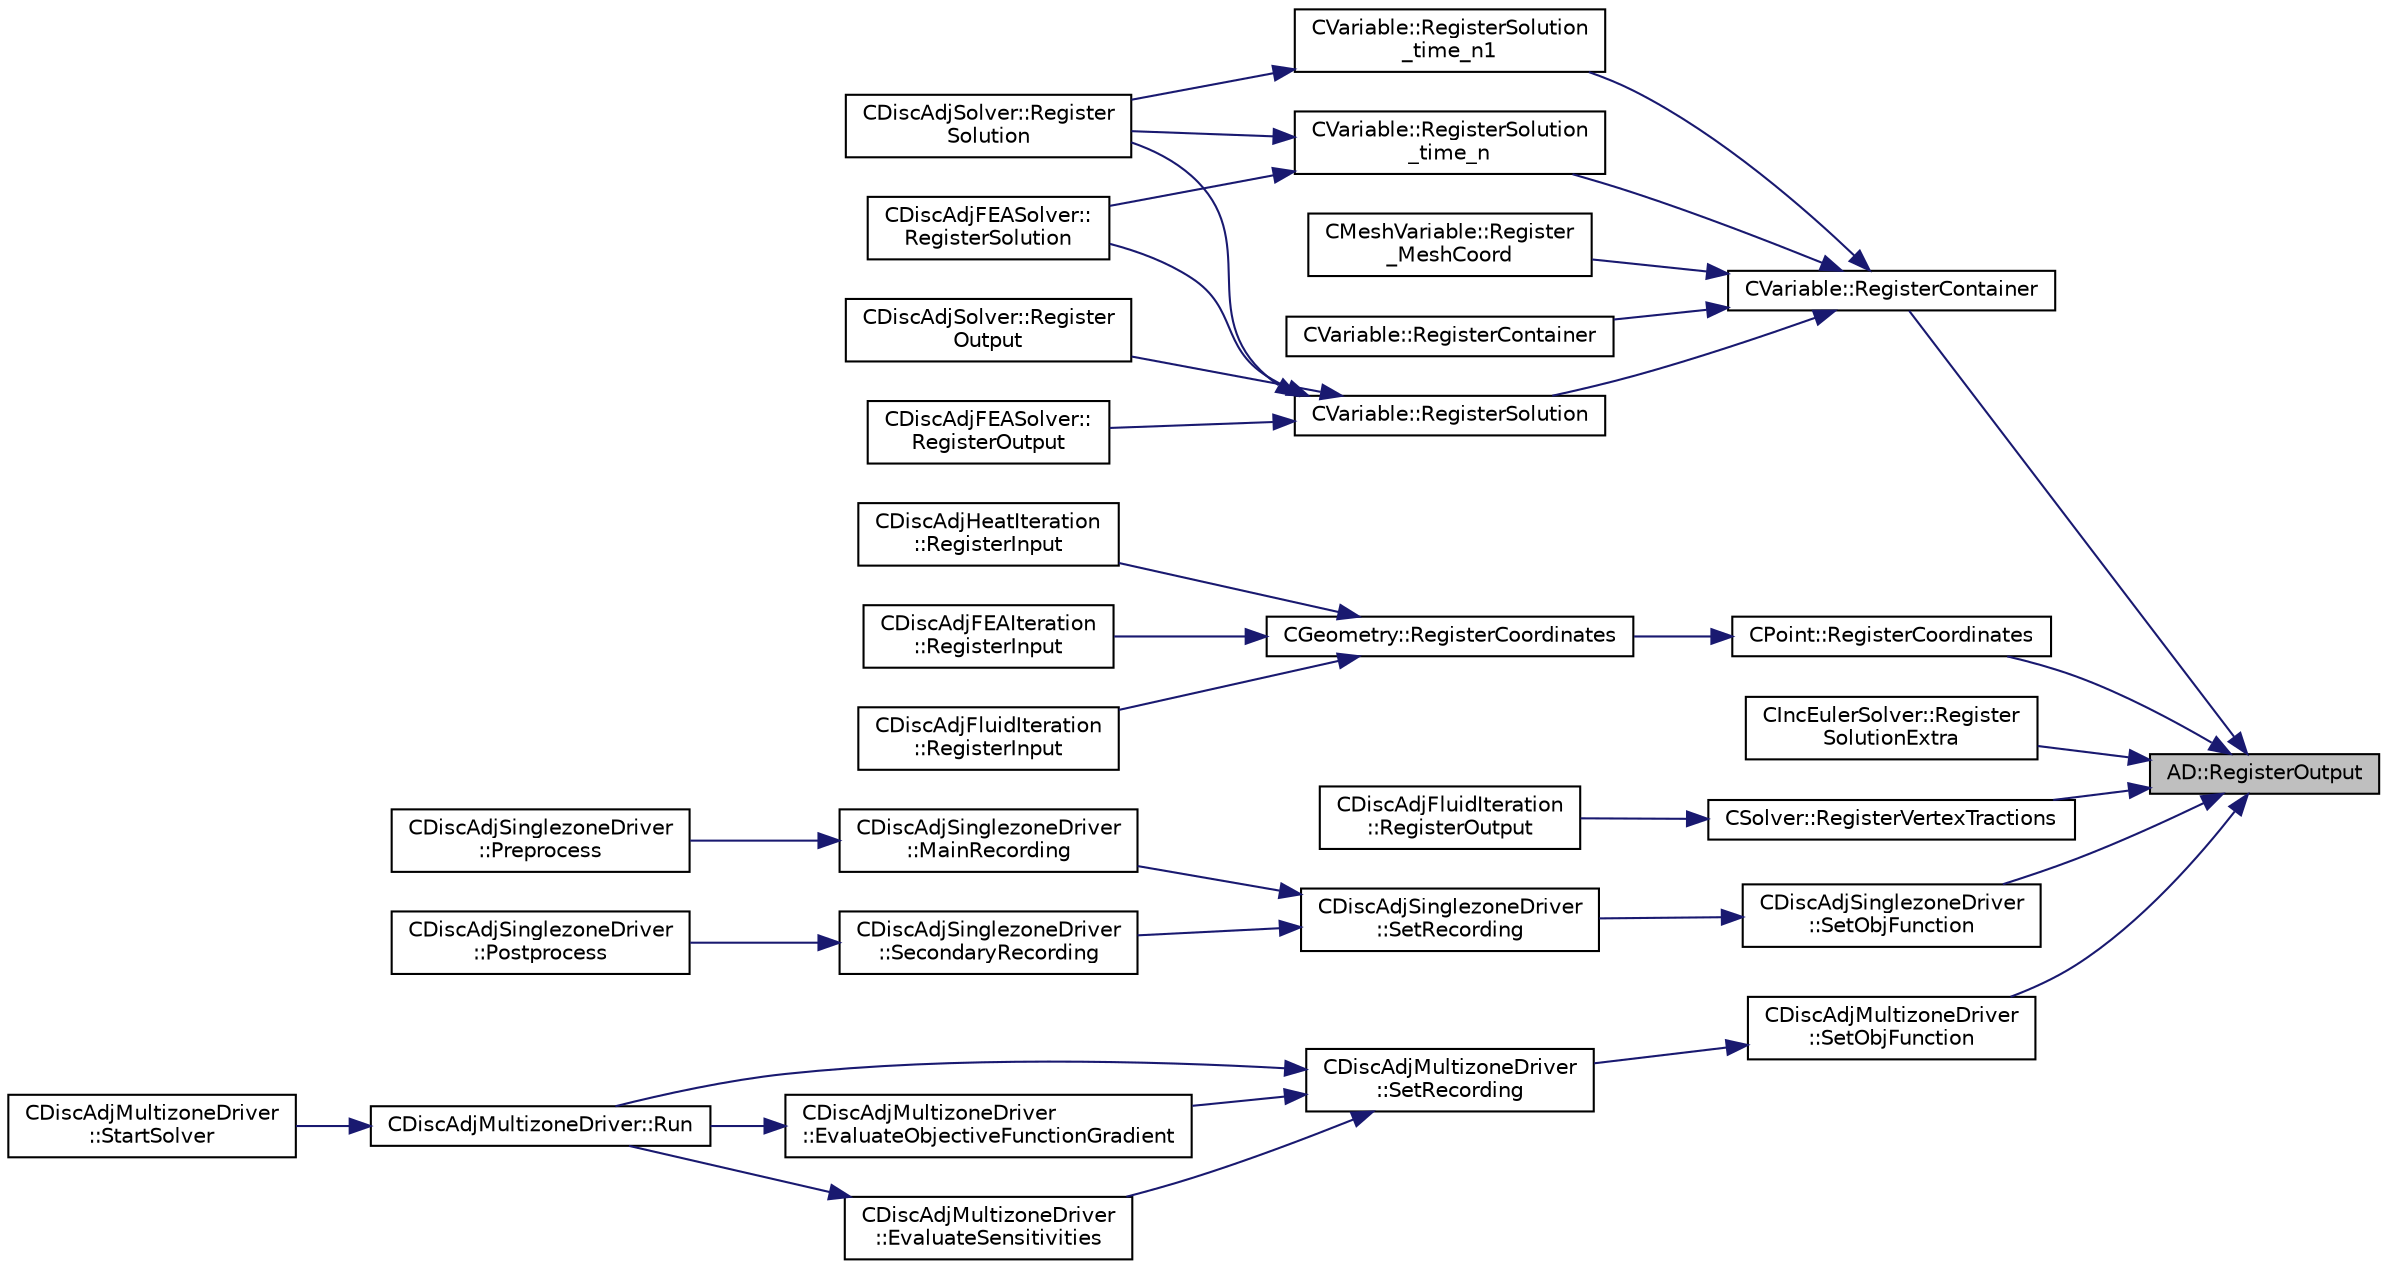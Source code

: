 digraph "AD::RegisterOutput"
{
 // LATEX_PDF_SIZE
  edge [fontname="Helvetica",fontsize="10",labelfontname="Helvetica",labelfontsize="10"];
  node [fontname="Helvetica",fontsize="10",shape=record];
  rankdir="RL";
  Node1 [label="AD::RegisterOutput",height=0.2,width=0.4,color="black", fillcolor="grey75", style="filled", fontcolor="black",tooltip="Registers the variable as an output. I.e. as the root of the computational graph."];
  Node1 -> Node2 [dir="back",color="midnightblue",fontsize="10",style="solid",fontname="Helvetica"];
  Node2 [label="CVariable::RegisterContainer",height=0.2,width=0.4,color="black", fillcolor="white", style="filled",URL="$classCVariable.html#af1541ca69d90ce4edb06d587b3295504",tooltip=" "];
  Node2 -> Node3 [dir="back",color="midnightblue",fontsize="10",style="solid",fontname="Helvetica"];
  Node3 [label="CMeshVariable::Register\l_MeshCoord",height=0.2,width=0.4,color="black", fillcolor="white", style="filled",URL="$classCMeshVariable.html#a320fadcc929e02dbd68af9496766cfb9",tooltip="Register the reference coordinates of the mesh."];
  Node2 -> Node4 [dir="back",color="midnightblue",fontsize="10",style="solid",fontname="Helvetica"];
  Node4 [label="CVariable::RegisterContainer",height=0.2,width=0.4,color="black", fillcolor="white", style="filled",URL="$classCVariable.html#ae468aa2df3c76d3d5233986d377685da",tooltip=" "];
  Node2 -> Node5 [dir="back",color="midnightblue",fontsize="10",style="solid",fontname="Helvetica"];
  Node5 [label="CVariable::RegisterSolution",height=0.2,width=0.4,color="black", fillcolor="white", style="filled",URL="$classCVariable.html#ac7c3250fb186e2e086faac63fa5b3f64",tooltip="Register the variables in the solution array as input/output variable."];
  Node5 -> Node6 [dir="back",color="midnightblue",fontsize="10",style="solid",fontname="Helvetica"];
  Node6 [label="CDiscAdjSolver::Register\lOutput",height=0.2,width=0.4,color="black", fillcolor="white", style="filled",URL="$classCDiscAdjSolver.html#ab6592e845c8a040daa892707b0ac57d6",tooltip="Performs the preprocessing of the adjoint AD-based solver. Registers all necessary variables that are..."];
  Node5 -> Node7 [dir="back",color="midnightblue",fontsize="10",style="solid",fontname="Helvetica"];
  Node7 [label="CDiscAdjFEASolver::\lRegisterOutput",height=0.2,width=0.4,color="black", fillcolor="white", style="filled",URL="$classCDiscAdjFEASolver.html#a0491576fb4124a76ed2e33fcd30a36c4",tooltip="Performs the preprocessing of the adjoint AD-based solver. Registers all necessary variables that are..."];
  Node5 -> Node8 [dir="back",color="midnightblue",fontsize="10",style="solid",fontname="Helvetica"];
  Node8 [label="CDiscAdjSolver::Register\lSolution",height=0.2,width=0.4,color="black", fillcolor="white", style="filled",URL="$classCDiscAdjSolver.html#a00f168c587fac0143133047806825b72",tooltip="Performs the preprocessing of the adjoint AD-based solver. Registers all necessary variables on the t..."];
  Node5 -> Node9 [dir="back",color="midnightblue",fontsize="10",style="solid",fontname="Helvetica"];
  Node9 [label="CDiscAdjFEASolver::\lRegisterSolution",height=0.2,width=0.4,color="black", fillcolor="white", style="filled",URL="$classCDiscAdjFEASolver.html#a0303d2bff985ee50e087153a6f5d4b15",tooltip="Performs the preprocessing of the adjoint AD-based solver. Registers all necessary variables on the t..."];
  Node2 -> Node10 [dir="back",color="midnightblue",fontsize="10",style="solid",fontname="Helvetica"];
  Node10 [label="CVariable::RegisterSolution\l_time_n",height=0.2,width=0.4,color="black", fillcolor="white", style="filled",URL="$classCVariable.html#ac113d63fcfab8acd136a51fb7552b989",tooltip="Register the variables in the solution_time_n array as input/output variable."];
  Node10 -> Node8 [dir="back",color="midnightblue",fontsize="10",style="solid",fontname="Helvetica"];
  Node10 -> Node9 [dir="back",color="midnightblue",fontsize="10",style="solid",fontname="Helvetica"];
  Node2 -> Node11 [dir="back",color="midnightblue",fontsize="10",style="solid",fontname="Helvetica"];
  Node11 [label="CVariable::RegisterSolution\l_time_n1",height=0.2,width=0.4,color="black", fillcolor="white", style="filled",URL="$classCVariable.html#a1f67634b4f4b258b6ec0870e64850302",tooltip="Register the variables in the solution_time_n1 array as input/output variable."];
  Node11 -> Node8 [dir="back",color="midnightblue",fontsize="10",style="solid",fontname="Helvetica"];
  Node1 -> Node12 [dir="back",color="midnightblue",fontsize="10",style="solid",fontname="Helvetica"];
  Node12 [label="CPoint::RegisterCoordinates",height=0.2,width=0.4,color="black", fillcolor="white", style="filled",URL="$classCPoint.html#a9a9a2f4e628fc64d1f709fea60fc119e",tooltip="Register coordinates of a point."];
  Node12 -> Node13 [dir="back",color="midnightblue",fontsize="10",style="solid",fontname="Helvetica"];
  Node13 [label="CGeometry::RegisterCoordinates",height=0.2,width=0.4,color="black", fillcolor="white", style="filled",URL="$classCGeometry.html#aad0d4c3828290ab6efd1104dec410ed3",tooltip="Register the coordinates of the mesh nodes."];
  Node13 -> Node14 [dir="back",color="midnightblue",fontsize="10",style="solid",fontname="Helvetica"];
  Node14 [label="CDiscAdjHeatIteration\l::RegisterInput",height=0.2,width=0.4,color="black", fillcolor="white", style="filled",URL="$classCDiscAdjHeatIteration.html#a3f0f535b4f5971bfbcf30fe4e9f3321a",tooltip="Registers all output variables of the fluid iteration."];
  Node13 -> Node15 [dir="back",color="midnightblue",fontsize="10",style="solid",fontname="Helvetica"];
  Node15 [label="CDiscAdjFEAIteration\l::RegisterInput",height=0.2,width=0.4,color="black", fillcolor="white", style="filled",URL="$classCDiscAdjFEAIteration.html#a86b48ba622181ee0a5927239f2945d80",tooltip="Registers all input variables of the FEM iteration."];
  Node13 -> Node16 [dir="back",color="midnightblue",fontsize="10",style="solid",fontname="Helvetica"];
  Node16 [label="CDiscAdjFluidIteration\l::RegisterInput",height=0.2,width=0.4,color="black", fillcolor="white", style="filled",URL="$classCDiscAdjFluidIteration.html#a659f2632eed46de10f6a8757dfab755c",tooltip="Registers all output variables of the fluid iteration."];
  Node1 -> Node17 [dir="back",color="midnightblue",fontsize="10",style="solid",fontname="Helvetica"];
  Node17 [label="CIncEulerSolver::Register\lSolutionExtra",height=0.2,width=0.4,color="black", fillcolor="white", style="filled",URL="$classCIncEulerSolver.html#a16496250df5acb8f8c7685b98a92d544",tooltip="Register In- or Output."];
  Node1 -> Node18 [dir="back",color="midnightblue",fontsize="10",style="solid",fontname="Helvetica"];
  Node18 [label="CSolver::RegisterVertexTractions",height=0.2,width=0.4,color="black", fillcolor="white", style="filled",URL="$classCSolver.html#a8593414a992400f2b370c33f4f2b14b3",tooltip="Register the vertex tractions as output."];
  Node18 -> Node19 [dir="back",color="midnightblue",fontsize="10",style="solid",fontname="Helvetica"];
  Node19 [label="CDiscAdjFluidIteration\l::RegisterOutput",height=0.2,width=0.4,color="black", fillcolor="white", style="filled",URL="$classCDiscAdjFluidIteration.html#a27a7d62bf4bcf13add260bf93825db49",tooltip="Initializes the adjoints of the output variables of the fluid iteration."];
  Node1 -> Node20 [dir="back",color="midnightblue",fontsize="10",style="solid",fontname="Helvetica"];
  Node20 [label="CDiscAdjSinglezoneDriver\l::SetObjFunction",height=0.2,width=0.4,color="black", fillcolor="white", style="filled",URL="$classCDiscAdjSinglezoneDriver.html#aea0513ac808106c6a92be610b3b17a6a",tooltip="Set the objective function."];
  Node20 -> Node21 [dir="back",color="midnightblue",fontsize="10",style="solid",fontname="Helvetica"];
  Node21 [label="CDiscAdjSinglezoneDriver\l::SetRecording",height=0.2,width=0.4,color="black", fillcolor="white", style="filled",URL="$classCDiscAdjSinglezoneDriver.html#ac5a9bbc8bf431a06a4ec315a514c9428",tooltip="Record one iteration of a flow iteration in within multiple zones."];
  Node21 -> Node22 [dir="back",color="midnightblue",fontsize="10",style="solid",fontname="Helvetica"];
  Node22 [label="CDiscAdjSinglezoneDriver\l::MainRecording",height=0.2,width=0.4,color="black", fillcolor="white", style="filled",URL="$classCDiscAdjSinglezoneDriver.html#af4087bc4859a336b67555336d8f28aaf",tooltip="Record the main computational path."];
  Node22 -> Node23 [dir="back",color="midnightblue",fontsize="10",style="solid",fontname="Helvetica"];
  Node23 [label="CDiscAdjSinglezoneDriver\l::Preprocess",height=0.2,width=0.4,color="black", fillcolor="white", style="filled",URL="$classCDiscAdjSinglezoneDriver.html#a231f69c77c922207c235930508b1db67",tooltip="Preprocess the single-zone iteration."];
  Node21 -> Node24 [dir="back",color="midnightblue",fontsize="10",style="solid",fontname="Helvetica"];
  Node24 [label="CDiscAdjSinglezoneDriver\l::SecondaryRecording",height=0.2,width=0.4,color="black", fillcolor="white", style="filled",URL="$classCDiscAdjSinglezoneDriver.html#ad328a74dd89ed2e335b22c4bf2b53cb0",tooltip="Record the secondary computational path."];
  Node24 -> Node25 [dir="back",color="midnightblue",fontsize="10",style="solid",fontname="Helvetica"];
  Node25 [label="CDiscAdjSinglezoneDriver\l::Postprocess",height=0.2,width=0.4,color="black", fillcolor="white", style="filled",URL="$classCDiscAdjSinglezoneDriver.html#a8646cc443849a97868c59003066bb850",tooltip="Postprocess the adjoint iteration for ZONE_0."];
  Node1 -> Node26 [dir="back",color="midnightblue",fontsize="10",style="solid",fontname="Helvetica"];
  Node26 [label="CDiscAdjMultizoneDriver\l::SetObjFunction",height=0.2,width=0.4,color="black", fillcolor="white", style="filled",URL="$classCDiscAdjMultizoneDriver.html#aec588aee003e08d9bf7b93f54d4735fa",tooltip="Set the objective function."];
  Node26 -> Node27 [dir="back",color="midnightblue",fontsize="10",style="solid",fontname="Helvetica"];
  Node27 [label="CDiscAdjMultizoneDriver\l::SetRecording",height=0.2,width=0.4,color="black", fillcolor="white", style="filled",URL="$classCDiscAdjMultizoneDriver.html#a6858d2798084ac58973760b98cbc268d",tooltip="Record one iteration of the primal problem within each zone."];
  Node27 -> Node28 [dir="back",color="midnightblue",fontsize="10",style="solid",fontname="Helvetica"];
  Node28 [label="CDiscAdjMultizoneDriver\l::EvaluateObjectiveFunctionGradient",height=0.2,width=0.4,color="black", fillcolor="white", style="filled",URL="$classCDiscAdjMultizoneDriver.html#a7a644ee8fc2141f2083b91afd2cab856",tooltip="Evaluate the gradient of the objective function and add to \"External\"."];
  Node28 -> Node29 [dir="back",color="midnightblue",fontsize="10",style="solid",fontname="Helvetica"];
  Node29 [label="CDiscAdjMultizoneDriver::Run",height=0.2,width=0.4,color="black", fillcolor="white", style="filled",URL="$classCDiscAdjMultizoneDriver.html#af996aecdb6d20aa4fc81c9b67295abf5",tooltip="[Overload] Run an discrete adjoint update of all solvers within multiple zones."];
  Node29 -> Node30 [dir="back",color="midnightblue",fontsize="10",style="solid",fontname="Helvetica"];
  Node30 [label="CDiscAdjMultizoneDriver\l::StartSolver",height=0.2,width=0.4,color="black", fillcolor="white", style="filled",URL="$classCDiscAdjMultizoneDriver.html#a75de0a1a482ceeed4301a384f1515092",tooltip="[Overload] Launch the computation for discrete adjoint multizone problems."];
  Node27 -> Node31 [dir="back",color="midnightblue",fontsize="10",style="solid",fontname="Helvetica"];
  Node31 [label="CDiscAdjMultizoneDriver\l::EvaluateSensitivities",height=0.2,width=0.4,color="black", fillcolor="white", style="filled",URL="$classCDiscAdjMultizoneDriver.html#a9d998fae109427a1061069800ad931c3",tooltip="Evaluate sensitivites for the current adjoint solution and output files."];
  Node31 -> Node29 [dir="back",color="midnightblue",fontsize="10",style="solid",fontname="Helvetica"];
  Node27 -> Node29 [dir="back",color="midnightblue",fontsize="10",style="solid",fontname="Helvetica"];
}
